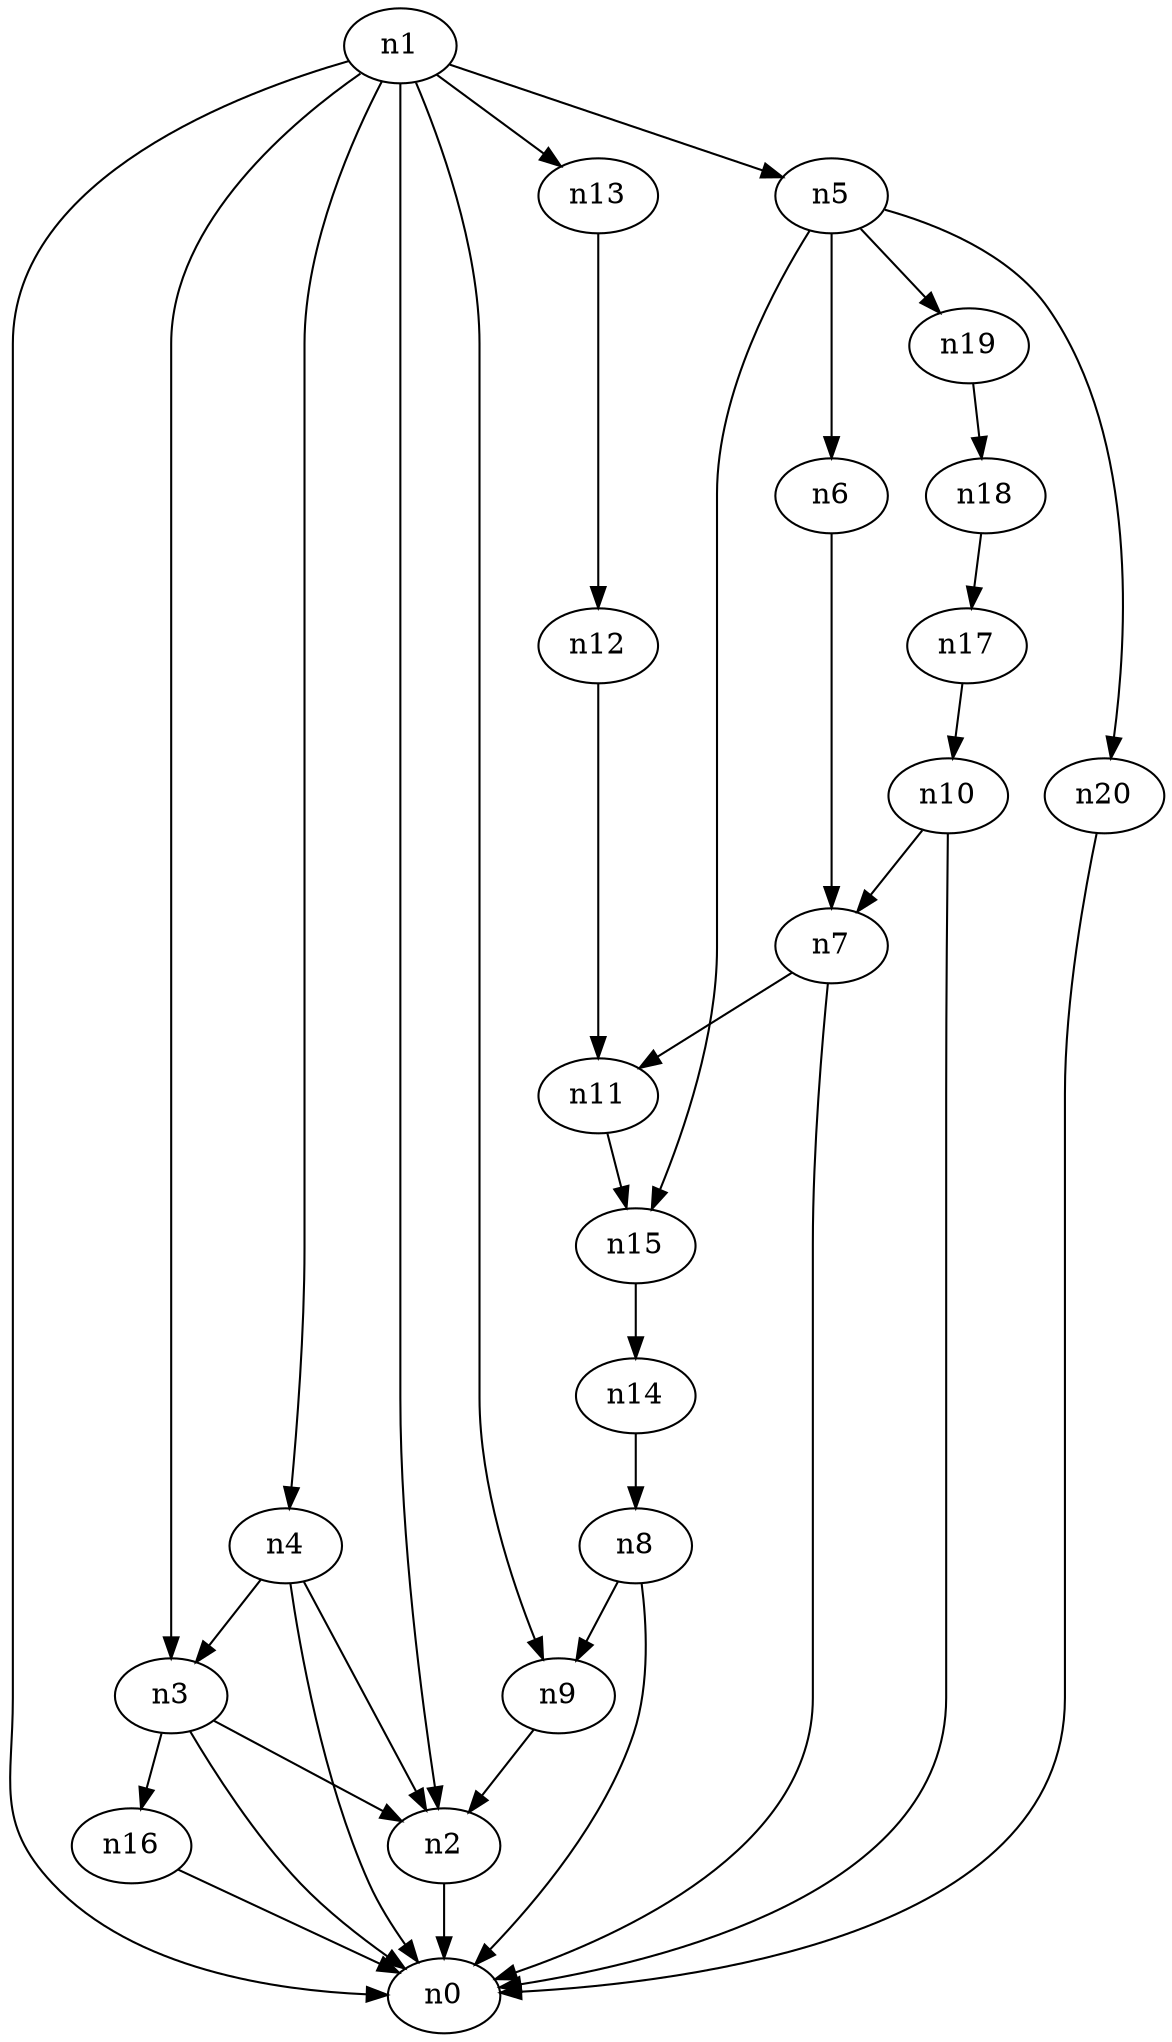 digraph G {
	n1 -> n0	 [_graphml_id=e0];
	n1 -> n2	 [_graphml_id=e1];
	n1 -> n3	 [_graphml_id=e6];
	n1 -> n4	 [_graphml_id=e9];
	n1 -> n5	 [_graphml_id=e10];
	n1 -> n9	 [_graphml_id=e16];
	n1 -> n13	 [_graphml_id=e23];
	n2 -> n0	 [_graphml_id=e5];
	n3 -> n0	 [_graphml_id=e8];
	n3 -> n2	 [_graphml_id=e2];
	n3 -> n16	 [_graphml_id=e27];
	n4 -> n0	 [_graphml_id=e4];
	n4 -> n2	 [_graphml_id=e7];
	n4 -> n3	 [_graphml_id=e3];
	n5 -> n6	 [_graphml_id=e11];
	n5 -> n15	 [_graphml_id=e29];
	n5 -> n19	 [_graphml_id=e33];
	n5 -> n20	 [_graphml_id=e35];
	n6 -> n7	 [_graphml_id=e12];
	n7 -> n0	 [_graphml_id=e13];
	n7 -> n11	 [_graphml_id=e20];
	n8 -> n0	 [_graphml_id=e14];
	n8 -> n9	 [_graphml_id=e15];
	n9 -> n2	 [_graphml_id=e19];
	n10 -> n0	 [_graphml_id=e18];
	n10 -> n7	 [_graphml_id=e17];
	n11 -> n15	 [_graphml_id=e26];
	n12 -> n11	 [_graphml_id=e21];
	n13 -> n12	 [_graphml_id=e22];
	n14 -> n8	 [_graphml_id=e24];
	n15 -> n14	 [_graphml_id=e25];
	n16 -> n0	 [_graphml_id=e28];
	n17 -> n10	 [_graphml_id=e30];
	n18 -> n17	 [_graphml_id=e31];
	n19 -> n18	 [_graphml_id=e32];
	n20 -> n0	 [_graphml_id=e34];
}
